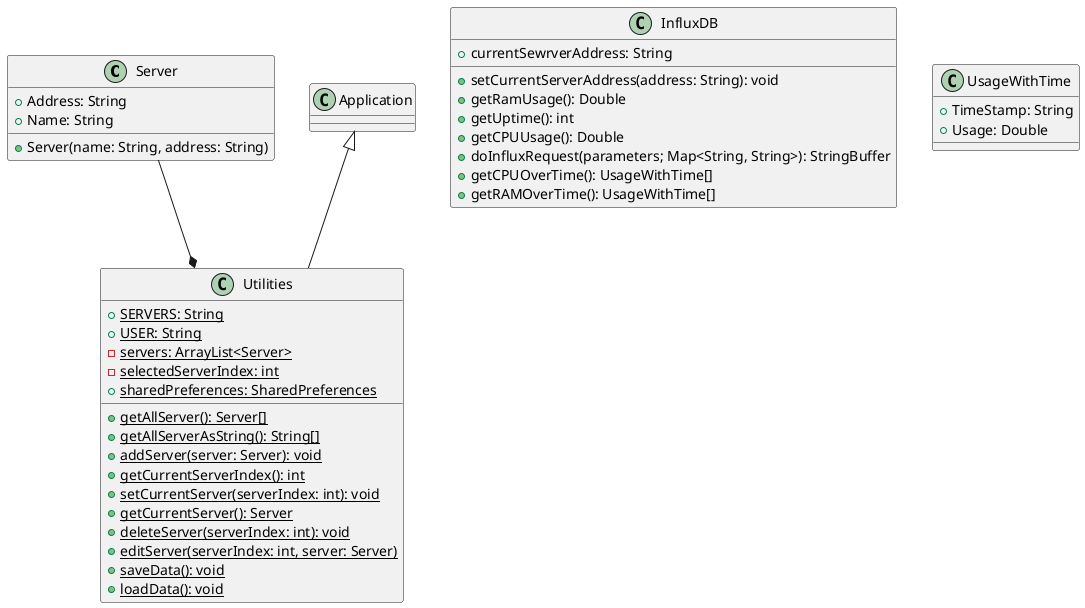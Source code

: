 
@startuml

class Server {
    + Address: String
    + Name: String

    + Server(name: String, address: String)
}

class InfluxDB {
    + currentSewrverAddress: String

    + setCurrentServerAddress(address: String): void
    + getRamUsage(): Double
    + getUptime(): int
    + getCPUUsage(): Double
    + doInfluxRequest(parameters; Map<String, String>): StringBuffer
    + getCPUOverTime(): UsageWithTime[]
    + getRAMOverTime(): UsageWithTime[]
}

class Utilities extends Application {
    + {static} SERVERS: String
    + {static} USER: String
    - {static} servers: ArrayList<Server>
    - {static} selectedServerIndex: int
    + {static} sharedPreferences: SharedPreferences

    + {static} getAllServer(): Server[]
    + {static} getAllServerAsString(): String[]
    + {static} addServer(server: Server): void
    + {static} getCurrentServerIndex(): int
    + {static} setCurrentServer(serverIndex: int): void
    + {static} getCurrentServer(): Server
    + {static} deleteServer(serverIndex: int): void
    + {static} editServer(serverIndex: int, server: Server)
    + {static} saveData(): void
    + {static} loadData(): void
}

class UsageWithTime {
    + TimeStamp: String
    + Usage: Double
}


Server --* Utilities

@enduml
